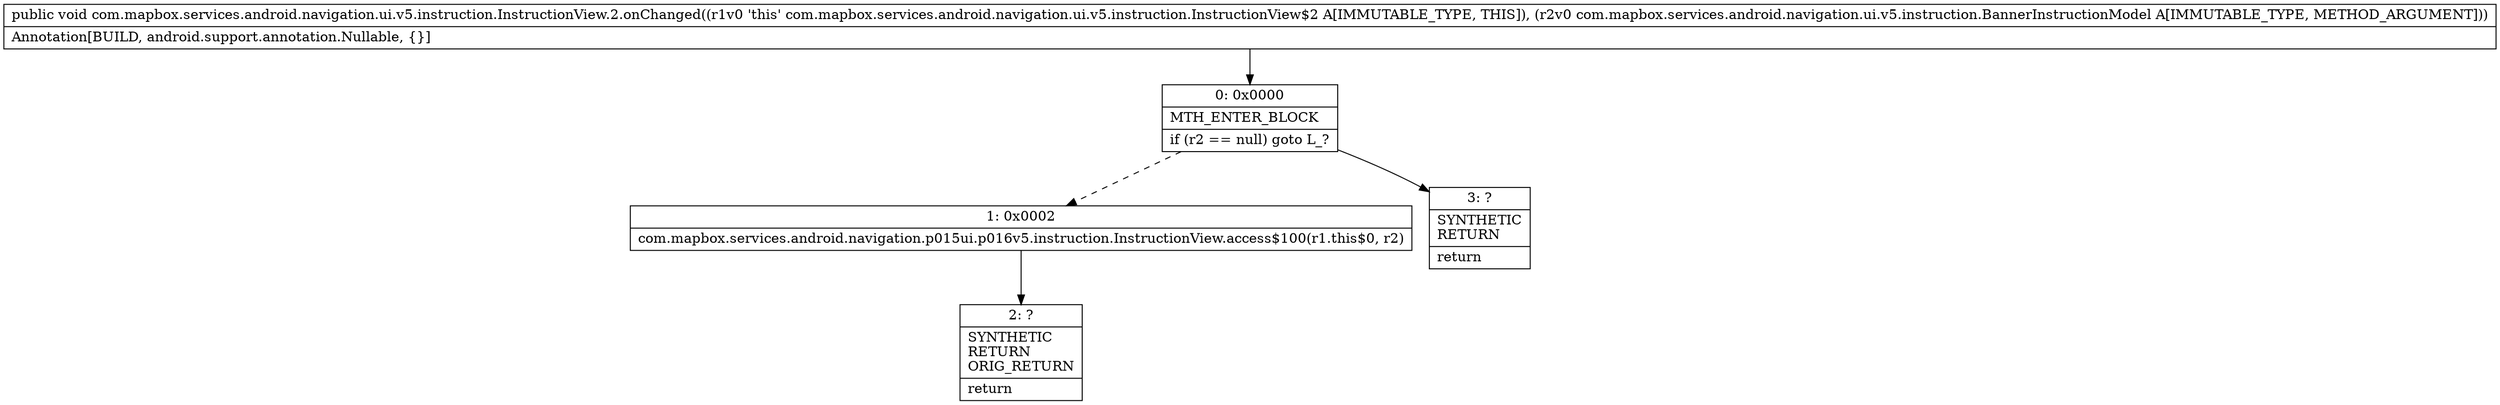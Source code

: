 digraph "CFG forcom.mapbox.services.android.navigation.ui.v5.instruction.InstructionView.2.onChanged(Lcom\/mapbox\/services\/android\/navigation\/ui\/v5\/instruction\/BannerInstructionModel;)V" {
Node_0 [shape=record,label="{0\:\ 0x0000|MTH_ENTER_BLOCK\l|if (r2 == null) goto L_?\l}"];
Node_1 [shape=record,label="{1\:\ 0x0002|com.mapbox.services.android.navigation.p015ui.p016v5.instruction.InstructionView.access$100(r1.this$0, r2)\l}"];
Node_2 [shape=record,label="{2\:\ ?|SYNTHETIC\lRETURN\lORIG_RETURN\l|return\l}"];
Node_3 [shape=record,label="{3\:\ ?|SYNTHETIC\lRETURN\l|return\l}"];
MethodNode[shape=record,label="{public void com.mapbox.services.android.navigation.ui.v5.instruction.InstructionView.2.onChanged((r1v0 'this' com.mapbox.services.android.navigation.ui.v5.instruction.InstructionView$2 A[IMMUTABLE_TYPE, THIS]), (r2v0 com.mapbox.services.android.navigation.ui.v5.instruction.BannerInstructionModel A[IMMUTABLE_TYPE, METHOD_ARGUMENT]))  | Annotation[BUILD, android.support.annotation.Nullable, \{\}]\l}"];
MethodNode -> Node_0;
Node_0 -> Node_1[style=dashed];
Node_0 -> Node_3;
Node_1 -> Node_2;
}

